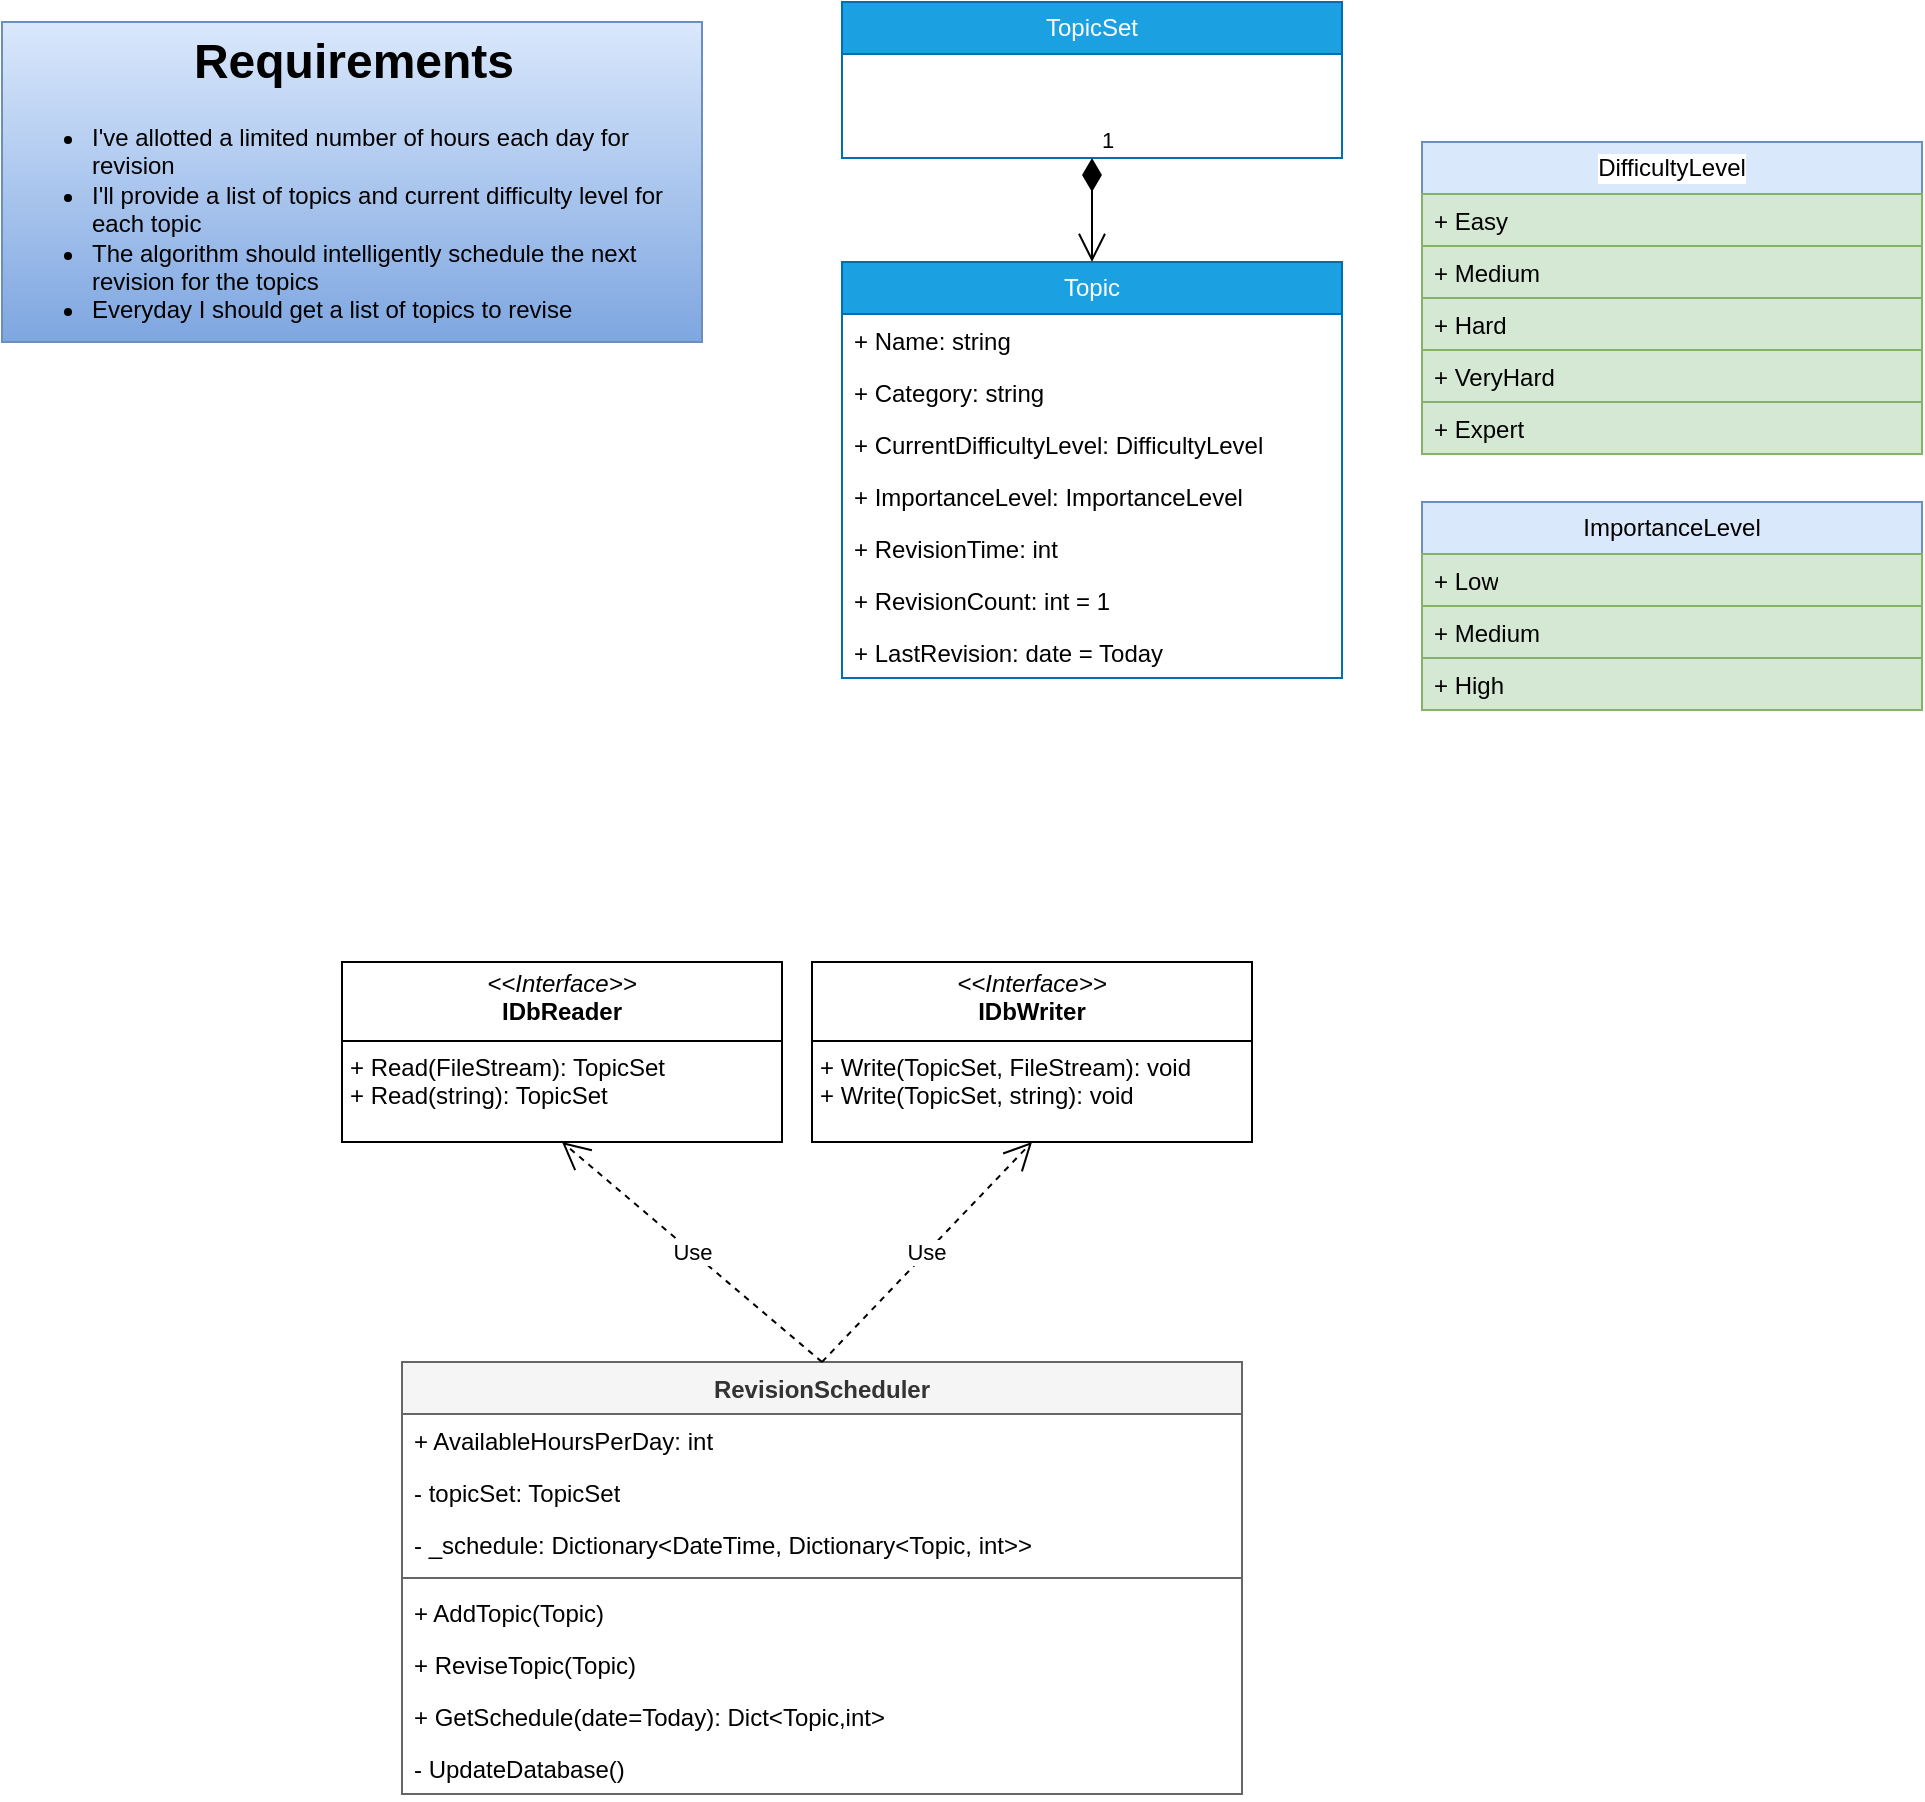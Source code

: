 <mxfile version="24.7.5">
  <diagram name="Page-1" id="MW6PyJm31vwbAHfTc45X">
    <mxGraphModel dx="1235" dy="655" grid="1" gridSize="10" guides="1" tooltips="1" connect="1" arrows="1" fold="1" page="1" pageScale="1" pageWidth="827" pageHeight="1169" math="0" shadow="0">
      <root>
        <mxCell id="0" />
        <mxCell id="1" parent="0" />
        <mxCell id="ZEPDTpwzzOJ5k3mRewtz-1" value="&lt;h1 style=&quot;text-align: center;&quot;&gt;Requirements&lt;/h1&gt;&lt;p&gt;&lt;/p&gt;&lt;ul&gt;&lt;li&gt;I&#39;ve allotted a limited number of hours each day for revision&lt;/li&gt;&lt;li&gt;I&#39;ll provide a list of topics and current difficulty level for each topic&lt;/li&gt;&lt;li&gt;The algorithm should intelligently schedule the next revision for the topics&lt;/li&gt;&lt;li&gt;Everyday I should get a list of topics to revise&lt;/li&gt;&lt;/ul&gt;&lt;p&gt;&lt;/p&gt;" style="text;html=1;strokeColor=#6c8ebf;fillColor=#dae8fc;spacing=5;spacingTop=-20;whiteSpace=wrap;overflow=hidden;rounded=0;gradientColor=#7ea6e0;" parent="1" vertex="1">
          <mxGeometry x="40" y="40" width="350" height="160" as="geometry" />
        </mxCell>
        <mxCell id="6Exztq3lhLhEuRmyM0rQ-1" value="Topic" style="swimlane;fontStyle=0;childLayout=stackLayout;horizontal=1;startSize=26;fillColor=#1ba1e2;horizontalStack=0;resizeParent=1;resizeParentMax=0;resizeLast=0;collapsible=1;marginBottom=0;whiteSpace=wrap;html=1;fontColor=#ffffff;strokeColor=#006EAF;" parent="1" vertex="1">
          <mxGeometry x="460" y="160" width="250" height="208" as="geometry">
            <mxRectangle x="480" y="90" width="70" height="30" as="alternateBounds" />
          </mxGeometry>
        </mxCell>
        <mxCell id="6Exztq3lhLhEuRmyM0rQ-2" value="+ Name: string" style="text;strokeColor=none;fillColor=none;align=left;verticalAlign=top;spacingLeft=4;spacingRight=4;overflow=hidden;rotatable=0;points=[[0,0.5],[1,0.5]];portConstraint=eastwest;whiteSpace=wrap;html=1;" parent="6Exztq3lhLhEuRmyM0rQ-1" vertex="1">
          <mxGeometry y="26" width="250" height="26" as="geometry" />
        </mxCell>
        <mxCell id="6Exztq3lhLhEuRmyM0rQ-5" value="+ Category: string" style="text;strokeColor=none;fillColor=none;align=left;verticalAlign=top;spacingLeft=4;spacingRight=4;overflow=hidden;rotatable=0;points=[[0,0.5],[1,0.5]];portConstraint=eastwest;whiteSpace=wrap;html=1;" parent="6Exztq3lhLhEuRmyM0rQ-1" vertex="1">
          <mxGeometry y="52" width="250" height="26" as="geometry" />
        </mxCell>
        <mxCell id="6Exztq3lhLhEuRmyM0rQ-7" value="+ CurrentDifficultyLevel: DifficultyLevel" style="text;strokeColor=none;fillColor=none;align=left;verticalAlign=top;spacingLeft=4;spacingRight=4;overflow=hidden;rotatable=0;points=[[0,0.5],[1,0.5]];portConstraint=eastwest;whiteSpace=wrap;html=1;" parent="6Exztq3lhLhEuRmyM0rQ-1" vertex="1">
          <mxGeometry y="78" width="250" height="26" as="geometry" />
        </mxCell>
        <mxCell id="6Exztq3lhLhEuRmyM0rQ-10" value="+ ImportanceLevel: ImportanceLevel" style="text;strokeColor=none;fillColor=none;align=left;verticalAlign=top;spacingLeft=4;spacingRight=4;overflow=hidden;rotatable=0;points=[[0,0.5],[1,0.5]];portConstraint=eastwest;whiteSpace=wrap;html=1;" parent="6Exztq3lhLhEuRmyM0rQ-1" vertex="1">
          <mxGeometry y="104" width="250" height="26" as="geometry" />
        </mxCell>
        <mxCell id="6Exztq3lhLhEuRmyM0rQ-8" value="+ RevisionTime: int" style="text;strokeColor=none;fillColor=none;align=left;verticalAlign=top;spacingLeft=4;spacingRight=4;overflow=hidden;rotatable=0;points=[[0,0.5],[1,0.5]];portConstraint=eastwest;whiteSpace=wrap;html=1;" parent="6Exztq3lhLhEuRmyM0rQ-1" vertex="1">
          <mxGeometry y="130" width="250" height="26" as="geometry" />
        </mxCell>
        <mxCell id="6Exztq3lhLhEuRmyM0rQ-29" value="+ RevisionCount: int = 1" style="text;strokeColor=none;fillColor=none;align=left;verticalAlign=top;spacingLeft=4;spacingRight=4;overflow=hidden;rotatable=0;points=[[0,0.5],[1,0.5]];portConstraint=eastwest;whiteSpace=wrap;html=1;" parent="6Exztq3lhLhEuRmyM0rQ-1" vertex="1">
          <mxGeometry y="156" width="250" height="26" as="geometry" />
        </mxCell>
        <mxCell id="6Exztq3lhLhEuRmyM0rQ-3" value="+ LastRevision: d&lt;span style=&quot;background-color: initial;&quot;&gt;ate = Today&lt;/span&gt;" style="text;strokeColor=none;fillColor=none;align=left;verticalAlign=top;spacingLeft=4;spacingRight=4;overflow=hidden;rotatable=0;points=[[0,0.5],[1,0.5]];portConstraint=eastwest;whiteSpace=wrap;html=1;" parent="6Exztq3lhLhEuRmyM0rQ-1" vertex="1">
          <mxGeometry y="182" width="250" height="26" as="geometry" />
        </mxCell>
        <mxCell id="6Exztq3lhLhEuRmyM0rQ-12" value="DifficultyLevel" style="swimlane;fontStyle=0;childLayout=stackLayout;horizontal=1;startSize=26;horizontalStack=0;resizeParent=1;resizeParentMax=0;resizeLast=0;collapsible=1;marginBottom=0;whiteSpace=wrap;html=1;labelBackgroundColor=default;fillColor=#dae8fc;strokeColor=#6c8ebf;" parent="1" vertex="1">
          <mxGeometry x="750" y="100" width="250" height="156" as="geometry">
            <mxRectangle x="480" y="90" width="70" height="30" as="alternateBounds" />
          </mxGeometry>
        </mxCell>
        <mxCell id="6Exztq3lhLhEuRmyM0rQ-13" value="+ Easy" style="text;strokeColor=#82b366;fillColor=#d5e8d4;align=left;verticalAlign=top;spacingLeft=4;spacingRight=4;overflow=hidden;rotatable=0;points=[[0,0.5],[1,0.5]];portConstraint=eastwest;whiteSpace=wrap;html=1;" parent="6Exztq3lhLhEuRmyM0rQ-12" vertex="1">
          <mxGeometry y="26" width="250" height="26" as="geometry" />
        </mxCell>
        <mxCell id="6Exztq3lhLhEuRmyM0rQ-14" value="+ Medium" style="text;strokeColor=#82b366;fillColor=#d5e8d4;align=left;verticalAlign=top;spacingLeft=4;spacingRight=4;overflow=hidden;rotatable=0;points=[[0,0.5],[1,0.5]];portConstraint=eastwest;whiteSpace=wrap;html=1;" parent="6Exztq3lhLhEuRmyM0rQ-12" vertex="1">
          <mxGeometry y="52" width="250" height="26" as="geometry" />
        </mxCell>
        <mxCell id="6Exztq3lhLhEuRmyM0rQ-20" value="+ Hard" style="text;strokeColor=#82b366;fillColor=#d5e8d4;align=left;verticalAlign=top;spacingLeft=4;spacingRight=4;overflow=hidden;rotatable=0;points=[[0,0.5],[1,0.5]];portConstraint=eastwest;whiteSpace=wrap;html=1;" parent="6Exztq3lhLhEuRmyM0rQ-12" vertex="1">
          <mxGeometry y="78" width="250" height="26" as="geometry" />
        </mxCell>
        <mxCell id="6Exztq3lhLhEuRmyM0rQ-21" value="+ VeryHard" style="text;strokeColor=#82b366;fillColor=#d5e8d4;align=left;verticalAlign=top;spacingLeft=4;spacingRight=4;overflow=hidden;rotatable=0;points=[[0,0.5],[1,0.5]];portConstraint=eastwest;whiteSpace=wrap;html=1;" parent="6Exztq3lhLhEuRmyM0rQ-12" vertex="1">
          <mxGeometry y="104" width="250" height="26" as="geometry" />
        </mxCell>
        <mxCell id="6Exztq3lhLhEuRmyM0rQ-22" value="+ Expert" style="text;strokeColor=#82b366;fillColor=#d5e8d4;align=left;verticalAlign=top;spacingLeft=4;spacingRight=4;overflow=hidden;rotatable=0;points=[[0,0.5],[1,0.5]];portConstraint=eastwest;whiteSpace=wrap;html=1;" parent="6Exztq3lhLhEuRmyM0rQ-12" vertex="1">
          <mxGeometry y="130" width="250" height="26" as="geometry" />
        </mxCell>
        <mxCell id="6Exztq3lhLhEuRmyM0rQ-23" value="ImportanceLevel" style="swimlane;fontStyle=0;childLayout=stackLayout;horizontal=1;startSize=26;fillColor=#dae8fc;horizontalStack=0;resizeParent=1;resizeParentMax=0;resizeLast=0;collapsible=1;marginBottom=0;whiteSpace=wrap;html=1;strokeColor=#6c8ebf;" parent="1" vertex="1">
          <mxGeometry x="750" y="280" width="250" height="104" as="geometry">
            <mxRectangle x="480" y="90" width="70" height="30" as="alternateBounds" />
          </mxGeometry>
        </mxCell>
        <mxCell id="6Exztq3lhLhEuRmyM0rQ-24" value="+ Low" style="text;strokeColor=#82b366;fillColor=#d5e8d4;align=left;verticalAlign=top;spacingLeft=4;spacingRight=4;overflow=hidden;rotatable=0;points=[[0,0.5],[1,0.5]];portConstraint=eastwest;whiteSpace=wrap;html=1;" parent="6Exztq3lhLhEuRmyM0rQ-23" vertex="1">
          <mxGeometry y="26" width="250" height="26" as="geometry" />
        </mxCell>
        <mxCell id="6Exztq3lhLhEuRmyM0rQ-25" value="+ Medium" style="text;strokeColor=#82b366;fillColor=#d5e8d4;align=left;verticalAlign=top;spacingLeft=4;spacingRight=4;overflow=hidden;rotatable=0;points=[[0,0.5],[1,0.5]];portConstraint=eastwest;whiteSpace=wrap;html=1;" parent="6Exztq3lhLhEuRmyM0rQ-23" vertex="1">
          <mxGeometry y="52" width="250" height="26" as="geometry" />
        </mxCell>
        <mxCell id="6Exztq3lhLhEuRmyM0rQ-26" value="+ High" style="text;strokeColor=#82b366;fillColor=#d5e8d4;align=left;verticalAlign=top;spacingLeft=4;spacingRight=4;overflow=hidden;rotatable=0;points=[[0,0.5],[1,0.5]];portConstraint=eastwest;whiteSpace=wrap;html=1;" parent="6Exztq3lhLhEuRmyM0rQ-23" vertex="1">
          <mxGeometry y="78" width="250" height="26" as="geometry" />
        </mxCell>
        <mxCell id="6Exztq3lhLhEuRmyM0rQ-30" value="RevisionScheduler" style="swimlane;fontStyle=1;align=center;verticalAlign=top;childLayout=stackLayout;horizontal=1;startSize=26;horizontalStack=0;resizeParent=1;resizeParentMax=0;resizeLast=0;collapsible=1;marginBottom=0;whiteSpace=wrap;html=1;fillColor=#f5f5f5;strokeColor=#666666;fontColor=#333333;" parent="1" vertex="1">
          <mxGeometry x="240" y="710" width="420" height="216" as="geometry" />
        </mxCell>
        <mxCell id="6Exztq3lhLhEuRmyM0rQ-31" value="+ AvailableHoursPerDay: int" style="text;strokeColor=none;fillColor=none;align=left;verticalAlign=top;spacingLeft=4;spacingRight=4;overflow=hidden;rotatable=0;points=[[0,0.5],[1,0.5]];portConstraint=eastwest;whiteSpace=wrap;html=1;" parent="6Exztq3lhLhEuRmyM0rQ-30" vertex="1">
          <mxGeometry y="26" width="420" height="26" as="geometry" />
        </mxCell>
        <mxCell id="6Exztq3lhLhEuRmyM0rQ-34" value="- topicSet: TopicSet" style="text;strokeColor=none;fillColor=none;align=left;verticalAlign=top;spacingLeft=4;spacingRight=4;overflow=hidden;rotatable=0;points=[[0,0.5],[1,0.5]];portConstraint=eastwest;whiteSpace=wrap;html=1;" parent="6Exztq3lhLhEuRmyM0rQ-30" vertex="1">
          <mxGeometry y="52" width="420" height="26" as="geometry" />
        </mxCell>
        <mxCell id="4mYajW-4bZjNUcsgBsJd-14" value="- _schedule: Dictionary&amp;lt;DateTime, Dictionary&amp;lt;Topic, int&amp;gt;&amp;gt;" style="text;strokeColor=none;fillColor=none;align=left;verticalAlign=top;spacingLeft=4;spacingRight=4;overflow=hidden;rotatable=0;points=[[0,0.5],[1,0.5]];portConstraint=eastwest;whiteSpace=wrap;html=1;" vertex="1" parent="6Exztq3lhLhEuRmyM0rQ-30">
          <mxGeometry y="78" width="420" height="26" as="geometry" />
        </mxCell>
        <mxCell id="6Exztq3lhLhEuRmyM0rQ-32" value="" style="line;strokeWidth=1;fillColor=none;align=left;verticalAlign=middle;spacingTop=-1;spacingLeft=3;spacingRight=3;rotatable=0;labelPosition=right;points=[];portConstraint=eastwest;strokeColor=inherit;" parent="6Exztq3lhLhEuRmyM0rQ-30" vertex="1">
          <mxGeometry y="104" width="420" height="8" as="geometry" />
        </mxCell>
        <mxCell id="6Exztq3lhLhEuRmyM0rQ-36" value="+ AddTopic(Topic)" style="text;strokeColor=none;fillColor=none;align=left;verticalAlign=top;spacingLeft=4;spacingRight=4;overflow=hidden;rotatable=0;points=[[0,0.5],[1,0.5]];portConstraint=eastwest;whiteSpace=wrap;html=1;" parent="6Exztq3lhLhEuRmyM0rQ-30" vertex="1">
          <mxGeometry y="112" width="420" height="26" as="geometry" />
        </mxCell>
        <mxCell id="6Exztq3lhLhEuRmyM0rQ-37" value="+ ReviseTopic(Topic)" style="text;strokeColor=none;fillColor=none;align=left;verticalAlign=top;spacingLeft=4;spacingRight=4;overflow=hidden;rotatable=0;points=[[0,0.5],[1,0.5]];portConstraint=eastwest;whiteSpace=wrap;html=1;" parent="6Exztq3lhLhEuRmyM0rQ-30" vertex="1">
          <mxGeometry y="138" width="420" height="26" as="geometry" />
        </mxCell>
        <mxCell id="6Exztq3lhLhEuRmyM0rQ-33" value="+ GetSchedule(date=Today): Dict&amp;lt;Topic,int&amp;gt;" style="text;strokeColor=none;fillColor=none;align=left;verticalAlign=top;spacingLeft=4;spacingRight=4;overflow=hidden;rotatable=0;points=[[0,0.5],[1,0.5]];portConstraint=eastwest;whiteSpace=wrap;html=1;" parent="6Exztq3lhLhEuRmyM0rQ-30" vertex="1">
          <mxGeometry y="164" width="420" height="26" as="geometry" />
        </mxCell>
        <mxCell id="6Exztq3lhLhEuRmyM0rQ-35" value="- UpdateDatabase()" style="text;strokeColor=none;fillColor=none;align=left;verticalAlign=top;spacingLeft=4;spacingRight=4;overflow=hidden;rotatable=0;points=[[0,0.5],[1,0.5]];portConstraint=eastwest;whiteSpace=wrap;html=1;" parent="6Exztq3lhLhEuRmyM0rQ-30" vertex="1">
          <mxGeometry y="190" width="420" height="26" as="geometry" />
        </mxCell>
        <mxCell id="4mYajW-4bZjNUcsgBsJd-1" value="TopicSet" style="swimlane;fontStyle=0;childLayout=stackLayout;horizontal=1;startSize=26;fillColor=#1ba1e2;horizontalStack=0;resizeParent=1;resizeParentMax=0;resizeLast=0;collapsible=1;marginBottom=0;whiteSpace=wrap;html=1;fontColor=#ffffff;strokeColor=#006EAF;" vertex="1" parent="1">
          <mxGeometry x="460" y="30" width="250" height="78" as="geometry">
            <mxRectangle x="480" y="90" width="70" height="30" as="alternateBounds" />
          </mxGeometry>
        </mxCell>
        <mxCell id="4mYajW-4bZjNUcsgBsJd-10" value="1" style="endArrow=open;html=1;endSize=12;startArrow=diamondThin;startSize=14;startFill=1;edgeStyle=orthogonalEdgeStyle;align=left;verticalAlign=bottom;rounded=0;exitX=0.5;exitY=1;exitDx=0;exitDy=0;entryX=0.5;entryY=0;entryDx=0;entryDy=0;" edge="1" parent="1" source="4mYajW-4bZjNUcsgBsJd-1" target="6Exztq3lhLhEuRmyM0rQ-1">
          <mxGeometry x="-1" y="3" relative="1" as="geometry">
            <mxPoint x="430" y="40" as="sourcePoint" />
            <mxPoint x="590" y="40" as="targetPoint" />
          </mxGeometry>
        </mxCell>
        <mxCell id="4mYajW-4bZjNUcsgBsJd-12" value="&lt;p style=&quot;margin:0px;margin-top:4px;text-align:center;&quot;&gt;&lt;i&gt;&amp;lt;&amp;lt;Interface&amp;gt;&amp;gt;&lt;/i&gt;&lt;br&gt;&lt;b&gt;IDbWriter&lt;/b&gt;&lt;/p&gt;&lt;hr size=&quot;1&quot; style=&quot;border-style:solid;&quot;&gt;&lt;p style=&quot;margin:0px;margin-left:4px;&quot;&gt;&lt;/p&gt;&lt;p style=&quot;margin:0px;margin-left:4px;&quot;&gt;+ Write(TopicSet, FileStream): void&lt;br&gt;&lt;/p&gt;&lt;p style=&quot;margin:0px;margin-left:4px;&quot;&gt;+ Write(TopicSet, string): void&lt;/p&gt;" style="verticalAlign=top;align=left;overflow=fill;html=1;whiteSpace=wrap;" vertex="1" parent="1">
          <mxGeometry x="445" y="510" width="220" height="90" as="geometry" />
        </mxCell>
        <mxCell id="4mYajW-4bZjNUcsgBsJd-13" value="Use" style="endArrow=open;endSize=12;dashed=1;html=1;rounded=0;exitX=0.5;exitY=0;exitDx=0;exitDy=0;entryX=0.5;entryY=1;entryDx=0;entryDy=0;" edge="1" parent="1" source="6Exztq3lhLhEuRmyM0rQ-30" target="4mYajW-4bZjNUcsgBsJd-12">
          <mxGeometry width="160" relative="1" as="geometry">
            <mxPoint x="810" y="550" as="sourcePoint" />
            <mxPoint x="970" y="550" as="targetPoint" />
          </mxGeometry>
        </mxCell>
        <mxCell id="4mYajW-4bZjNUcsgBsJd-15" value="&lt;p style=&quot;margin:0px;margin-top:4px;text-align:center;&quot;&gt;&lt;i&gt;&amp;lt;&amp;lt;Interface&amp;gt;&amp;gt;&lt;/i&gt;&lt;br&gt;&lt;b&gt;IDbReader&lt;/b&gt;&lt;/p&gt;&lt;hr size=&quot;1&quot; style=&quot;border-style:solid;&quot;&gt;&lt;p style=&quot;margin:0px;margin-left:4px;&quot;&gt;&lt;/p&gt;&lt;p style=&quot;margin:0px;margin-left:4px;&quot;&gt;+ Read(FileStream): TopicSet&lt;br&gt;&lt;/p&gt;&lt;p style=&quot;margin:0px;margin-left:4px;&quot;&gt;+ Read(string): TopicSet&lt;/p&gt;" style="verticalAlign=top;align=left;overflow=fill;html=1;whiteSpace=wrap;" vertex="1" parent="1">
          <mxGeometry x="210" y="510" width="220" height="90" as="geometry" />
        </mxCell>
        <mxCell id="4mYajW-4bZjNUcsgBsJd-16" value="Use" style="endArrow=open;endSize=12;dashed=1;html=1;rounded=0;exitX=0.5;exitY=0;exitDx=0;exitDy=0;entryX=0.5;entryY=1;entryDx=0;entryDy=0;" edge="1" parent="1" source="6Exztq3lhLhEuRmyM0rQ-30" target="4mYajW-4bZjNUcsgBsJd-15">
          <mxGeometry width="160" relative="1" as="geometry">
            <mxPoint x="320" y="730" as="sourcePoint" />
            <mxPoint x="410" y="620" as="targetPoint" />
          </mxGeometry>
        </mxCell>
      </root>
    </mxGraphModel>
  </diagram>
</mxfile>
